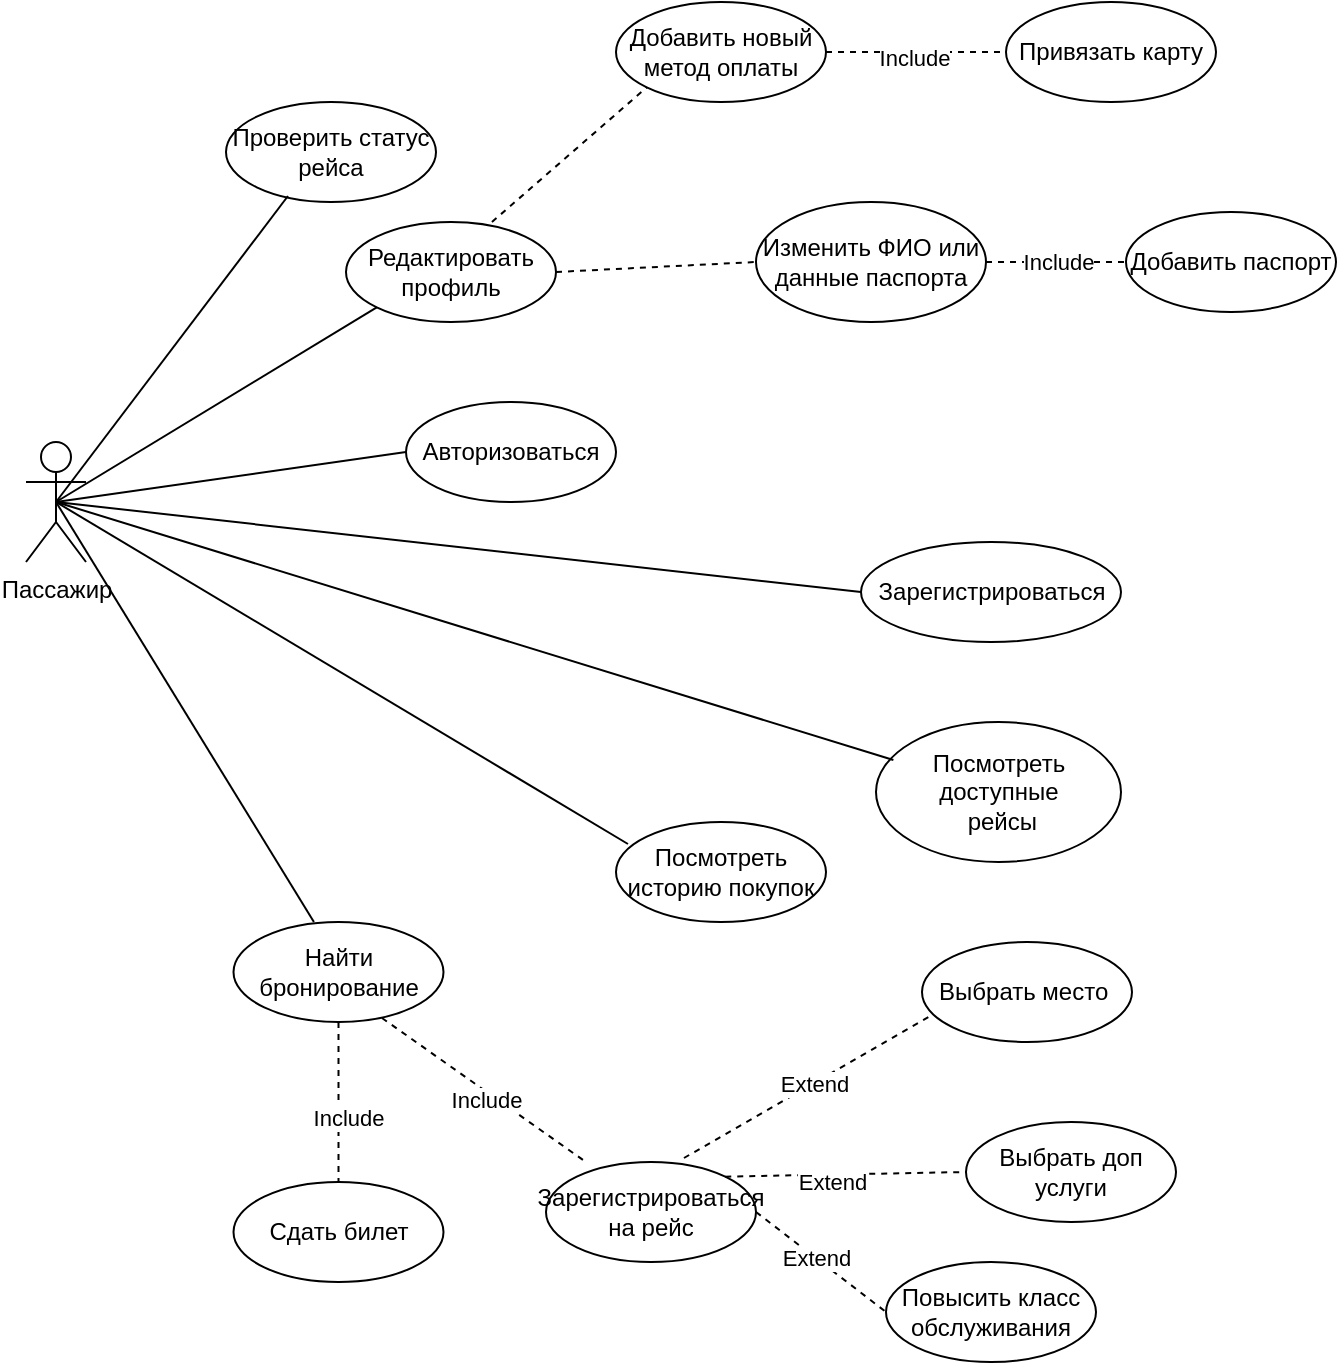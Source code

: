 <mxfile version="22.0.8" type="device">
  <diagram name="Page-1" id="57kGbI-jYKL6K3bxeT4E">
    <mxGraphModel dx="1114" dy="539" grid="1" gridSize="10" guides="1" tooltips="1" connect="1" arrows="1" fold="1" page="1" pageScale="1" pageWidth="850" pageHeight="1100" math="0" shadow="0">
      <root>
        <mxCell id="0" />
        <mxCell id="1" parent="0" />
        <mxCell id="Aypm3f-pibSzZ5fBYllA-2" value="Пассажир" style="shape=umlActor;verticalLabelPosition=bottom;verticalAlign=top;html=1;outlineConnect=0;" parent="1" vertex="1">
          <mxGeometry x="60" y="310" width="30" height="60" as="geometry" />
        </mxCell>
        <mxCell id="Aypm3f-pibSzZ5fBYllA-7" value="Авторизоваться" style="ellipse;whiteSpace=wrap;html=1;" parent="1" vertex="1">
          <mxGeometry x="250" y="290" width="105" height="50" as="geometry" />
        </mxCell>
        <mxCell id="Aypm3f-pibSzZ5fBYllA-10" value="Зарегистрироваться" style="ellipse;whiteSpace=wrap;html=1;" parent="1" vertex="1">
          <mxGeometry x="477.5" y="360" width="130" height="50" as="geometry" />
        </mxCell>
        <mxCell id="Aypm3f-pibSzZ5fBYllA-11" value="Добавить паспорт" style="ellipse;whiteSpace=wrap;html=1;" parent="1" vertex="1">
          <mxGeometry x="610" y="195" width="105" height="50" as="geometry" />
        </mxCell>
        <mxCell id="Aypm3f-pibSzZ5fBYllA-14" value="Привязать карту" style="ellipse;whiteSpace=wrap;html=1;" parent="1" vertex="1">
          <mxGeometry x="550" y="90" width="105" height="50" as="geometry" />
        </mxCell>
        <mxCell id="Aypm3f-pibSzZ5fBYllA-15" value="Посмотреть доступные&lt;br&gt;&amp;nbsp;рейсы" style="ellipse;whiteSpace=wrap;html=1;" parent="1" vertex="1">
          <mxGeometry x="485" y="450" width="122.5" height="70" as="geometry" />
        </mxCell>
        <mxCell id="Aypm3f-pibSzZ5fBYllA-17" value="Зарегистрироваться на рейс" style="ellipse;whiteSpace=wrap;html=1;" parent="1" vertex="1">
          <mxGeometry x="320" y="670" width="105" height="50" as="geometry" />
        </mxCell>
        <mxCell id="Aypm3f-pibSzZ5fBYllA-18" value="Выбрать место&amp;nbsp;" style="ellipse;whiteSpace=wrap;html=1;" parent="1" vertex="1">
          <mxGeometry x="508" y="560" width="105" height="50" as="geometry" />
        </mxCell>
        <mxCell id="Aypm3f-pibSzZ5fBYllA-19" value="Выбрать доп услуги" style="ellipse;whiteSpace=wrap;html=1;" parent="1" vertex="1">
          <mxGeometry x="530" y="650" width="105" height="50" as="geometry" />
        </mxCell>
        <mxCell id="Aypm3f-pibSzZ5fBYllA-21" value="Сдать билет" style="ellipse;whiteSpace=wrap;html=1;" parent="1" vertex="1">
          <mxGeometry x="163.75" y="680" width="105" height="50" as="geometry" />
        </mxCell>
        <mxCell id="Aypm3f-pibSzZ5fBYllA-24" value="" style="endArrow=none;html=1;rounded=0;entryX=0.071;entryY=0.271;entryDx=0;entryDy=0;entryPerimeter=0;exitX=0.5;exitY=0.5;exitDx=0;exitDy=0;exitPerimeter=0;" parent="1" source="Aypm3f-pibSzZ5fBYllA-2" target="Aypm3f-pibSzZ5fBYllA-15" edge="1">
          <mxGeometry width="50" height="50" relative="1" as="geometry">
            <mxPoint x="400" y="410" as="sourcePoint" />
            <mxPoint x="450" y="360" as="targetPoint" />
          </mxGeometry>
        </mxCell>
        <mxCell id="Aypm3f-pibSzZ5fBYllA-25" value="" style="endArrow=none;html=1;rounded=0;exitX=0.5;exitY=0.5;exitDx=0;exitDy=0;exitPerimeter=0;entryX=0;entryY=0.5;entryDx=0;entryDy=0;" parent="1" source="Aypm3f-pibSzZ5fBYllA-2" target="Aypm3f-pibSzZ5fBYllA-10" edge="1">
          <mxGeometry width="50" height="50" relative="1" as="geometry">
            <mxPoint x="400" y="410" as="sourcePoint" />
            <mxPoint x="450" y="360" as="targetPoint" />
          </mxGeometry>
        </mxCell>
        <mxCell id="Aypm3f-pibSzZ5fBYllA-37" value="" style="endArrow=none;html=1;rounded=0;exitX=0.5;exitY=0.5;exitDx=0;exitDy=0;exitPerimeter=0;entryX=0;entryY=0.5;entryDx=0;entryDy=0;" parent="1" source="Aypm3f-pibSzZ5fBYllA-2" target="Aypm3f-pibSzZ5fBYllA-7" edge="1">
          <mxGeometry width="50" height="50" relative="1" as="geometry">
            <mxPoint x="400" y="310" as="sourcePoint" />
            <mxPoint x="450" y="260" as="targetPoint" />
          </mxGeometry>
        </mxCell>
        <mxCell id="Aypm3f-pibSzZ5fBYllA-38" value="" style="endArrow=none;dashed=1;html=1;rounded=0;exitX=0.657;exitY=-0.04;exitDx=0;exitDy=0;exitPerimeter=0;entryX=0.04;entryY=0.74;entryDx=0;entryDy=0;entryPerimeter=0;" parent="1" source="Aypm3f-pibSzZ5fBYllA-17" target="Aypm3f-pibSzZ5fBYllA-18" edge="1">
          <mxGeometry width="50" height="50" relative="1" as="geometry">
            <mxPoint x="400" y="510" as="sourcePoint" />
            <mxPoint x="450" y="460" as="targetPoint" />
          </mxGeometry>
        </mxCell>
        <mxCell id="Aypm3f-pibSzZ5fBYllA-41" value="Extend" style="edgeLabel;html=1;align=center;verticalAlign=middle;resizable=0;points=[];" parent="Aypm3f-pibSzZ5fBYllA-38" vertex="1" connectable="0">
          <mxGeometry x="0.058" relative="1" as="geometry">
            <mxPoint as="offset" />
          </mxGeometry>
        </mxCell>
        <mxCell id="Aypm3f-pibSzZ5fBYllA-39" value="" style="endArrow=none;dashed=1;html=1;rounded=0;exitX=1;exitY=0;exitDx=0;exitDy=0;entryX=0;entryY=0.5;entryDx=0;entryDy=0;" parent="1" source="Aypm3f-pibSzZ5fBYllA-17" target="Aypm3f-pibSzZ5fBYllA-19" edge="1">
          <mxGeometry width="50" height="50" relative="1" as="geometry">
            <mxPoint x="400" y="510" as="sourcePoint" />
            <mxPoint x="450" y="460" as="targetPoint" />
          </mxGeometry>
        </mxCell>
        <mxCell id="Aypm3f-pibSzZ5fBYllA-42" value="Extend" style="edgeLabel;html=1;align=center;verticalAlign=middle;resizable=0;points=[];" parent="Aypm3f-pibSzZ5fBYllA-39" vertex="1" connectable="0">
          <mxGeometry x="-0.11" y="-3" relative="1" as="geometry">
            <mxPoint as="offset" />
          </mxGeometry>
        </mxCell>
        <mxCell id="Aypm3f-pibSzZ5fBYllA-40" value="" style="endArrow=none;dashed=1;html=1;rounded=0;exitX=0.707;exitY=0.96;exitDx=0;exitDy=0;exitPerimeter=0;entryX=0.19;entryY=0;entryDx=0;entryDy=0;entryPerimeter=0;" parent="1" source="Aypm3f-pibSzZ5fBYllA-66" target="Aypm3f-pibSzZ5fBYllA-17" edge="1">
          <mxGeometry width="50" height="50" relative="1" as="geometry">
            <mxPoint x="239.035" y="605" as="sourcePoint" />
            <mxPoint x="450" y="460" as="targetPoint" />
          </mxGeometry>
        </mxCell>
        <mxCell id="Aypm3f-pibSzZ5fBYllA-43" value="Include" style="edgeLabel;html=1;align=center;verticalAlign=middle;resizable=0;points=[];" parent="Aypm3f-pibSzZ5fBYllA-40" vertex="1" connectable="0">
          <mxGeometry x="0.054" y="-3" relative="1" as="geometry">
            <mxPoint as="offset" />
          </mxGeometry>
        </mxCell>
        <mxCell id="Aypm3f-pibSzZ5fBYllA-44" value="" style="endArrow=none;dashed=1;html=1;rounded=0;exitX=0.5;exitY=1;exitDx=0;exitDy=0;entryX=0.5;entryY=0;entryDx=0;entryDy=0;" parent="1" source="Aypm3f-pibSzZ5fBYllA-66" target="Aypm3f-pibSzZ5fBYllA-21" edge="1">
          <mxGeometry width="50" height="50" relative="1" as="geometry">
            <mxPoint x="216.25" y="605" as="sourcePoint" />
            <mxPoint x="450" y="560" as="targetPoint" />
          </mxGeometry>
        </mxCell>
        <mxCell id="Aypm3f-pibSzZ5fBYllA-51" value="Include" style="edgeLabel;html=1;align=center;verticalAlign=middle;resizable=0;points=[];" parent="Aypm3f-pibSzZ5fBYllA-44" vertex="1" connectable="0">
          <mxGeometry x="0.2" y="4" relative="1" as="geometry">
            <mxPoint as="offset" />
          </mxGeometry>
        </mxCell>
        <mxCell id="Aypm3f-pibSzZ5fBYllA-45" value="Посмотреть историю покупок" style="ellipse;whiteSpace=wrap;html=1;" parent="1" vertex="1">
          <mxGeometry x="355" y="500" width="105" height="50" as="geometry" />
        </mxCell>
        <mxCell id="Aypm3f-pibSzZ5fBYllA-46" value="" style="endArrow=none;html=1;rounded=0;exitX=0.5;exitY=0.5;exitDx=0;exitDy=0;exitPerimeter=0;entryX=0.057;entryY=0.22;entryDx=0;entryDy=0;entryPerimeter=0;" parent="1" source="Aypm3f-pibSzZ5fBYllA-2" target="Aypm3f-pibSzZ5fBYllA-45" edge="1">
          <mxGeometry width="50" height="50" relative="1" as="geometry">
            <mxPoint x="400" y="410" as="sourcePoint" />
            <mxPoint x="450" y="360" as="targetPoint" />
          </mxGeometry>
        </mxCell>
        <mxCell id="Aypm3f-pibSzZ5fBYllA-47" value="Повысить класс обслуживания" style="ellipse;whiteSpace=wrap;html=1;" parent="1" vertex="1">
          <mxGeometry x="490" y="720" width="105" height="50" as="geometry" />
        </mxCell>
        <mxCell id="Aypm3f-pibSzZ5fBYllA-48" value="" style="endArrow=none;dashed=1;html=1;rounded=0;exitX=1;exitY=0.5;exitDx=0;exitDy=0;entryX=0;entryY=0.5;entryDx=0;entryDy=0;" parent="1" source="Aypm3f-pibSzZ5fBYllA-17" target="Aypm3f-pibSzZ5fBYllA-47" edge="1">
          <mxGeometry width="50" height="50" relative="1" as="geometry">
            <mxPoint x="400" y="580" as="sourcePoint" />
            <mxPoint x="450" y="530" as="targetPoint" />
          </mxGeometry>
        </mxCell>
        <mxCell id="Aypm3f-pibSzZ5fBYllA-50" value="Extend" style="edgeLabel;html=1;align=center;verticalAlign=middle;resizable=0;points=[];" parent="Aypm3f-pibSzZ5fBYllA-48" vertex="1" connectable="0">
          <mxGeometry x="-0.087" relative="1" as="geometry">
            <mxPoint as="offset" />
          </mxGeometry>
        </mxCell>
        <mxCell id="Aypm3f-pibSzZ5fBYllA-53" value="Редактировать профиль" style="ellipse;whiteSpace=wrap;html=1;" parent="1" vertex="1">
          <mxGeometry x="220" y="200" width="105" height="50" as="geometry" />
        </mxCell>
        <mxCell id="Aypm3f-pibSzZ5fBYllA-54" value="Добавить новый метод оплаты" style="ellipse;whiteSpace=wrap;html=1;" parent="1" vertex="1">
          <mxGeometry x="355" y="90" width="105" height="50" as="geometry" />
        </mxCell>
        <mxCell id="Aypm3f-pibSzZ5fBYllA-56" value="Изменить ФИО или данные паспорта" style="ellipse;whiteSpace=wrap;html=1;" parent="1" vertex="1">
          <mxGeometry x="425" y="190" width="115" height="60" as="geometry" />
        </mxCell>
        <mxCell id="Aypm3f-pibSzZ5fBYllA-57" value="" style="endArrow=none;html=1;rounded=0;exitX=0.5;exitY=0.5;exitDx=0;exitDy=0;exitPerimeter=0;entryX=0;entryY=1;entryDx=0;entryDy=0;" parent="1" source="Aypm3f-pibSzZ5fBYllA-2" target="Aypm3f-pibSzZ5fBYllA-53" edge="1">
          <mxGeometry width="50" height="50" relative="1" as="geometry">
            <mxPoint x="400" y="280" as="sourcePoint" />
            <mxPoint x="450" y="230" as="targetPoint" />
          </mxGeometry>
        </mxCell>
        <mxCell id="Aypm3f-pibSzZ5fBYllA-58" value="" style="endArrow=none;dashed=1;html=1;rounded=0;exitX=0.695;exitY=0;exitDx=0;exitDy=0;exitPerimeter=0;entryX=0;entryY=1;entryDx=0;entryDy=0;" parent="1" source="Aypm3f-pibSzZ5fBYllA-53" target="Aypm3f-pibSzZ5fBYllA-54" edge="1">
          <mxGeometry width="50" height="50" relative="1" as="geometry">
            <mxPoint x="400" y="280" as="sourcePoint" />
            <mxPoint x="450" y="230" as="targetPoint" />
          </mxGeometry>
        </mxCell>
        <mxCell id="Aypm3f-pibSzZ5fBYllA-60" value="" style="endArrow=none;dashed=1;html=1;rounded=0;exitX=1;exitY=0.5;exitDx=0;exitDy=0;entryX=0;entryY=0.5;entryDx=0;entryDy=0;" parent="1" source="Aypm3f-pibSzZ5fBYllA-53" target="Aypm3f-pibSzZ5fBYllA-56" edge="1">
          <mxGeometry width="50" height="50" relative="1" as="geometry">
            <mxPoint x="400" y="280" as="sourcePoint" />
            <mxPoint x="450" y="230" as="targetPoint" />
          </mxGeometry>
        </mxCell>
        <mxCell id="Aypm3f-pibSzZ5fBYllA-63" value="Проверить статус рейса" style="ellipse;whiteSpace=wrap;html=1;" parent="1" vertex="1">
          <mxGeometry x="160" y="140" width="105" height="50" as="geometry" />
        </mxCell>
        <mxCell id="Aypm3f-pibSzZ5fBYllA-64" value="" style="endArrow=none;html=1;rounded=0;exitX=0.5;exitY=0.5;exitDx=0;exitDy=0;exitPerimeter=0;entryX=0.295;entryY=0.94;entryDx=0;entryDy=0;entryPerimeter=0;" parent="1" source="Aypm3f-pibSzZ5fBYllA-2" target="Aypm3f-pibSzZ5fBYllA-63" edge="1">
          <mxGeometry width="50" height="50" relative="1" as="geometry">
            <mxPoint x="400" y="280" as="sourcePoint" />
            <mxPoint x="450" y="230" as="targetPoint" />
          </mxGeometry>
        </mxCell>
        <mxCell id="Aypm3f-pibSzZ5fBYllA-66" value="Найти бронирование" style="ellipse;whiteSpace=wrap;html=1;" parent="1" vertex="1">
          <mxGeometry x="163.75" y="550" width="105" height="50" as="geometry" />
        </mxCell>
        <mxCell id="Aypm3f-pibSzZ5fBYllA-67" value="" style="endArrow=none;html=1;rounded=0;exitX=0.5;exitY=0.5;exitDx=0;exitDy=0;exitPerimeter=0;entryX=0.383;entryY=0;entryDx=0;entryDy=0;entryPerimeter=0;" parent="1" source="Aypm3f-pibSzZ5fBYllA-2" target="Aypm3f-pibSzZ5fBYllA-66" edge="1">
          <mxGeometry width="50" height="50" relative="1" as="geometry">
            <mxPoint x="400" y="380" as="sourcePoint" />
            <mxPoint x="450" y="330" as="targetPoint" />
          </mxGeometry>
        </mxCell>
        <mxCell id="GDecGyjCIJgjF_TIxyzb-1" value="" style="endArrow=none;dashed=1;html=1;rounded=0;entryX=0;entryY=0.5;entryDx=0;entryDy=0;exitX=1;exitY=0.5;exitDx=0;exitDy=0;" edge="1" parent="1" source="Aypm3f-pibSzZ5fBYllA-54" target="Aypm3f-pibSzZ5fBYllA-14">
          <mxGeometry width="50" height="50" relative="1" as="geometry">
            <mxPoint x="400" y="270" as="sourcePoint" />
            <mxPoint x="450" y="220" as="targetPoint" />
          </mxGeometry>
        </mxCell>
        <mxCell id="GDecGyjCIJgjF_TIxyzb-2" value="Include" style="edgeLabel;html=1;align=center;verticalAlign=middle;resizable=0;points=[];" vertex="1" connectable="0" parent="GDecGyjCIJgjF_TIxyzb-1">
          <mxGeometry x="-0.025" y="-3" relative="1" as="geometry">
            <mxPoint as="offset" />
          </mxGeometry>
        </mxCell>
        <mxCell id="GDecGyjCIJgjF_TIxyzb-3" value="" style="endArrow=none;dashed=1;html=1;rounded=0;entryX=0;entryY=0.5;entryDx=0;entryDy=0;exitX=1;exitY=0.5;exitDx=0;exitDy=0;" edge="1" parent="1" source="Aypm3f-pibSzZ5fBYllA-56" target="Aypm3f-pibSzZ5fBYllA-11">
          <mxGeometry width="50" height="50" relative="1" as="geometry">
            <mxPoint x="400" y="270" as="sourcePoint" />
            <mxPoint x="450" y="220" as="targetPoint" />
          </mxGeometry>
        </mxCell>
        <mxCell id="GDecGyjCIJgjF_TIxyzb-4" value="Include" style="edgeLabel;html=1;align=center;verticalAlign=middle;resizable=0;points=[];" vertex="1" connectable="0" parent="GDecGyjCIJgjF_TIxyzb-3">
          <mxGeometry x="0.018" relative="1" as="geometry">
            <mxPoint as="offset" />
          </mxGeometry>
        </mxCell>
      </root>
    </mxGraphModel>
  </diagram>
</mxfile>
